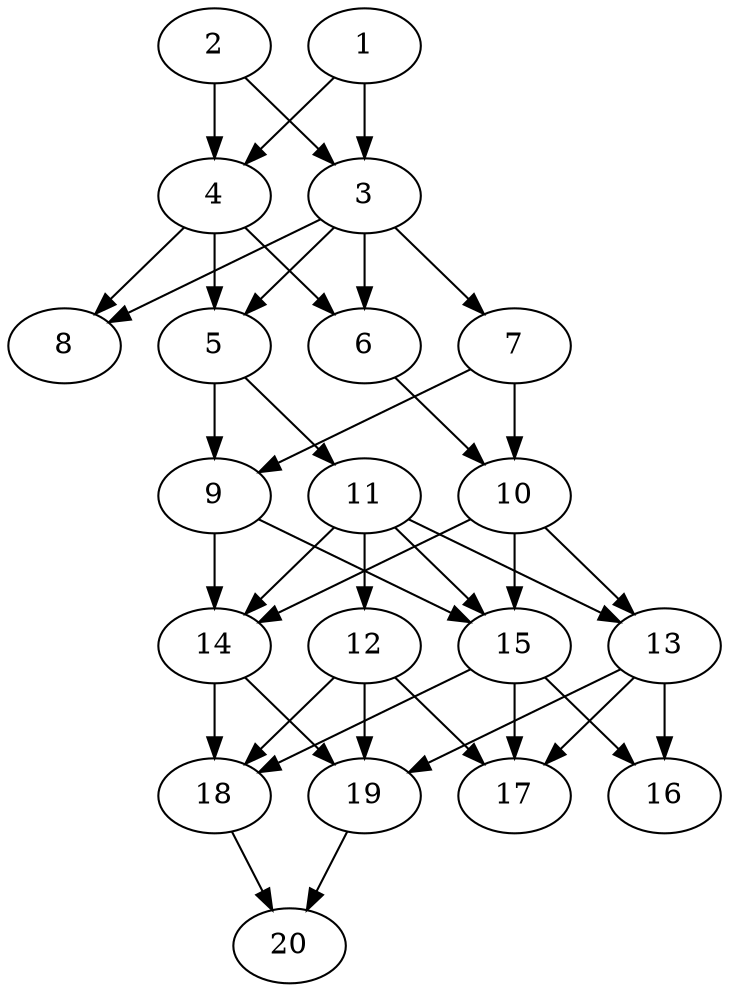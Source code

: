 // DAG automatically generated by daggen at Sat Jul 27 15:36:23 2019
// ./daggen --dot -n 20 --ccr 0.5 --fat 0.4 --regular 0.5 --density 0.7 --mindata 5242880 --maxdata 52428800 
digraph G {
  1 [size="89671680", alpha="0.05", expect_size="44835840"] 
  1 -> 3 [size ="44835840"]
  1 -> 4 [size ="44835840"]
  2 [size="84785152", alpha="0.07", expect_size="42392576"] 
  2 -> 3 [size ="42392576"]
  2 -> 4 [size ="42392576"]
  3 [size="34338816", alpha="0.13", expect_size="17169408"] 
  3 -> 5 [size ="17169408"]
  3 -> 6 [size ="17169408"]
  3 -> 7 [size ="17169408"]
  3 -> 8 [size ="17169408"]
  4 [size="54411264", alpha="0.18", expect_size="27205632"] 
  4 -> 5 [size ="27205632"]
  4 -> 6 [size ="27205632"]
  4 -> 8 [size ="27205632"]
  5 [size="81000448", alpha="0.13", expect_size="40500224"] 
  5 -> 9 [size ="40500224"]
  5 -> 11 [size ="40500224"]
  6 [size="87947264", alpha="0.06", expect_size="43973632"] 
  6 -> 10 [size ="43973632"]
  7 [size="39966720", alpha="0.12", expect_size="19983360"] 
  7 -> 9 [size ="19983360"]
  7 -> 10 [size ="19983360"]
  8 [size="24190976", alpha="0.06", expect_size="12095488"] 
  9 [size="60784640", alpha="0.05", expect_size="30392320"] 
  9 -> 14 [size ="30392320"]
  9 -> 15 [size ="30392320"]
  10 [size="38014976", alpha="0.04", expect_size="19007488"] 
  10 -> 13 [size ="19007488"]
  10 -> 14 [size ="19007488"]
  10 -> 15 [size ="19007488"]
  11 [size="56643584", alpha="0.06", expect_size="28321792"] 
  11 -> 12 [size ="28321792"]
  11 -> 13 [size ="28321792"]
  11 -> 14 [size ="28321792"]
  11 -> 15 [size ="28321792"]
  12 [size="78368768", alpha="0.12", expect_size="39184384"] 
  12 -> 17 [size ="39184384"]
  12 -> 18 [size ="39184384"]
  12 -> 19 [size ="39184384"]
  13 [size="17262592", alpha="0.17", expect_size="8631296"] 
  13 -> 16 [size ="8631296"]
  13 -> 17 [size ="8631296"]
  13 -> 19 [size ="8631296"]
  14 [size="78274560", alpha="0.04", expect_size="39137280"] 
  14 -> 18 [size ="39137280"]
  14 -> 19 [size ="39137280"]
  15 [size="69337088", alpha="0.09", expect_size="34668544"] 
  15 -> 16 [size ="34668544"]
  15 -> 17 [size ="34668544"]
  15 -> 18 [size ="34668544"]
  16 [size="38494208", alpha="0.01", expect_size="19247104"] 
  17 [size="64593920", alpha="0.03", expect_size="32296960"] 
  18 [size="24909824", alpha="0.15", expect_size="12454912"] 
  18 -> 20 [size ="12454912"]
  19 [size="51351552", alpha="0.13", expect_size="25675776"] 
  19 -> 20 [size ="25675776"]
  20 [size="75993088", alpha="0.08", expect_size="37996544"] 
}
